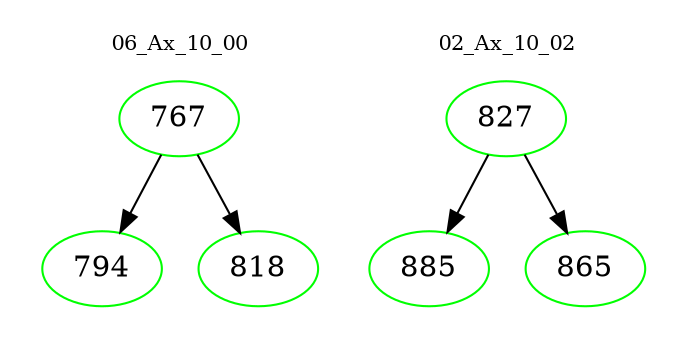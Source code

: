 digraph{
subgraph cluster_0 {
color = white
label = "06_Ax_10_00";
fontsize=10;
T0_767 [label="767", color="green"]
T0_767 -> T0_794 [color="black"]
T0_794 [label="794", color="green"]
T0_767 -> T0_818 [color="black"]
T0_818 [label="818", color="green"]
}
subgraph cluster_1 {
color = white
label = "02_Ax_10_02";
fontsize=10;
T1_827 [label="827", color="green"]
T1_827 -> T1_885 [color="black"]
T1_885 [label="885", color="green"]
T1_827 -> T1_865 [color="black"]
T1_865 [label="865", color="green"]
}
}
